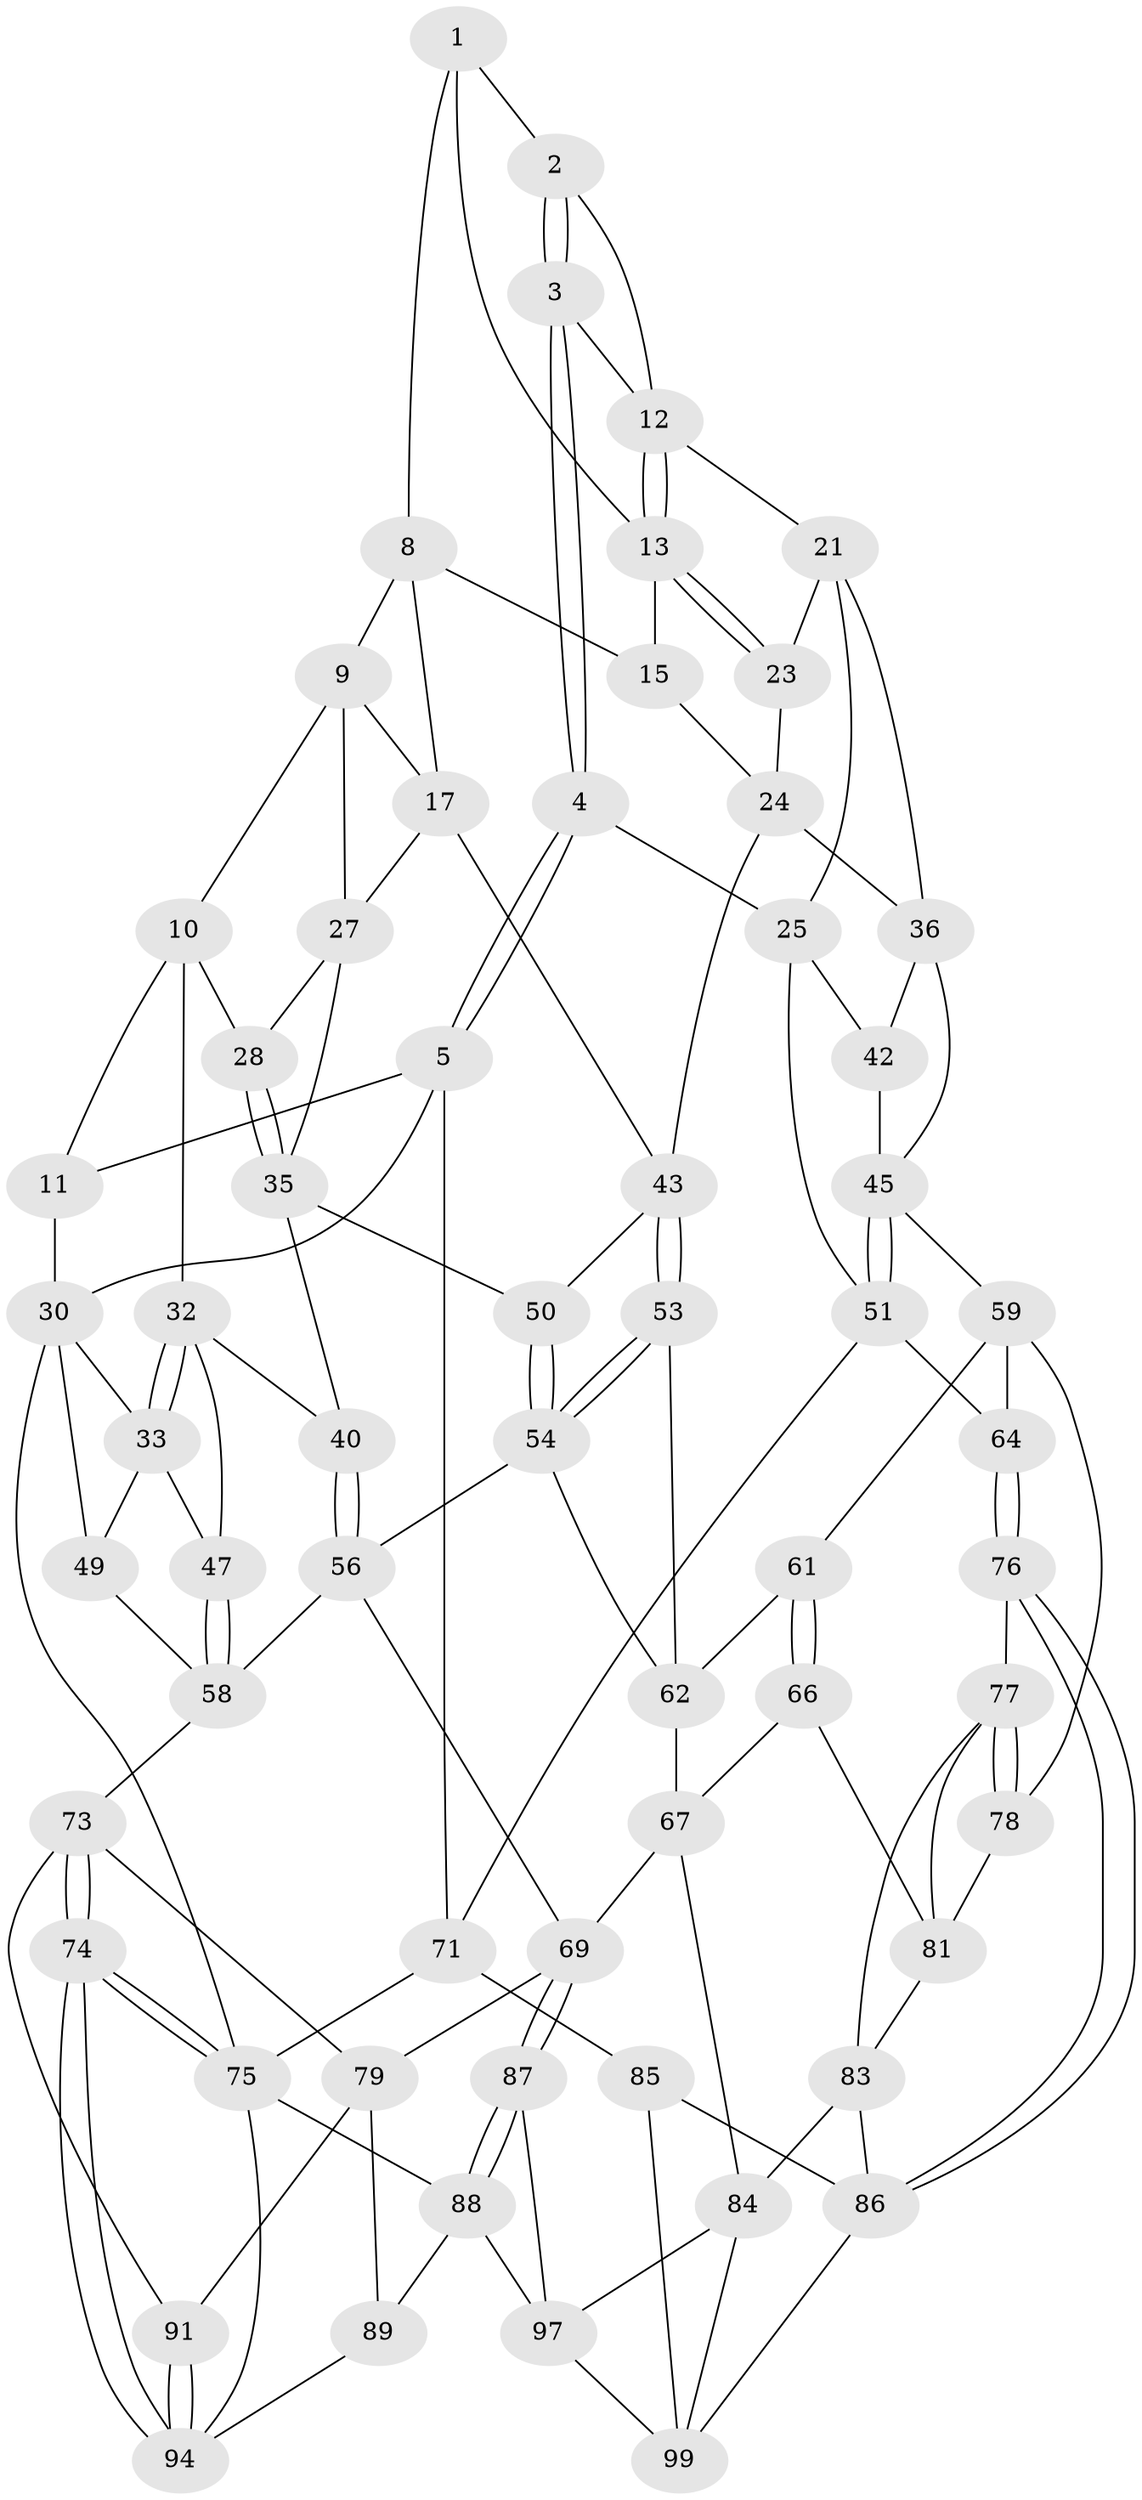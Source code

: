 // Generated by graph-tools (version 1.1) at 2025/52/02/27/25 19:52:35]
// undirected, 63 vertices, 138 edges
graph export_dot {
graph [start="1"]
  node [color=gray90,style=filled];
  1 [pos="+0.6624041881909132+0",super="+7"];
  2 [pos="+0.8617690276694309+0.058923106984070495"];
  3 [pos="+1+0"];
  4 [pos="+1+0"];
  5 [pos="+1+0",super="+6"];
  8 [pos="+0.4680784172810604+0.07839158172770896",super="+16"];
  9 [pos="+0.40916846507044663+0.0883884630378869",super="+19"];
  10 [pos="+0.018171933398685055+0",super="+29"];
  11 [pos="+0.016268568657712375+0"];
  12 [pos="+0.8300912871787273+0.1290809479558345",super="+20"];
  13 [pos="+0.8267038981716671+0.1345154059226369",super="+14"];
  15 [pos="+0.6230300016528239+0.18979628645653623"];
  17 [pos="+0.578459196457288+0.2956538287180037",super="+18"];
  21 [pos="+0.9283755413946209+0.17568941735508725",super="+22"];
  23 [pos="+0.8384623690198093+0.17636280247550706"];
  24 [pos="+0.7913211148009063+0.1951853177901901",super="+38"];
  25 [pos="+1+0.3934129589351806",super="+26"];
  27 [pos="+0.36247496680388624+0.19900623193557457",super="+34"];
  28 [pos="+0.25052270408581834+0.18178434295893872"];
  30 [pos="+0+0",super="+31"];
  32 [pos="+0.1437490617417976+0.2756808130976438",super="+41"];
  33 [pos="+0.06617852713044164+0.33956832882785754",super="+48"];
  35 [pos="+0.32578452323946944+0.36752362072014827",super="+39"];
  36 [pos="+0.8579984522622638+0.2859723016723302",super="+37"];
  40 [pos="+0.3224713068456627+0.37322581926704607"];
  42 [pos="+0.8801801771272065+0.2971610536927162"];
  43 [pos="+0.6229019927904829+0.3487264678005451",super="+44"];
  45 [pos="+0.8989483983649574+0.42038520422934955",super="+46"];
  47 [pos="+0.14205964014532724+0.4580572969644081"];
  49 [pos="+0+0.43159470855061455"];
  50 [pos="+0.4624165812511184+0.3593536314450189"];
  51 [pos="+1+0.5251950840849231",super="+52"];
  53 [pos="+0.5896762208686677+0.4428749844577062"];
  54 [pos="+0.45998603866986565+0.523204439647186",super="+55"];
  56 [pos="+0.285284926557117+0.514757869190423",super="+57"];
  58 [pos="+0.17958806317929446+0.5263728377313021",super="+63"];
  59 [pos="+0.7734342984664921+0.5505970701827899",super="+60"];
  61 [pos="+0.6355231972449624+0.5673708567915976"];
  62 [pos="+0.5952825800678346+0.5290463275848842",super="+65"];
  64 [pos="+0.9890659592502289+0.5584269653209945"];
  66 [pos="+0.5404319458434259+0.671376943465775"];
  67 [pos="+0.4774183145171464+0.6393767977278013",super="+68"];
  69 [pos="+0.35702888236110963+0.7611092355164881",super="+70"];
  71 [pos="+1+1",super="+72"];
  73 [pos="+0+0.6531865068537497",super="+80"];
  74 [pos="+0+0.728808336042533"];
  75 [pos="+0+1",super="+104"];
  76 [pos="+0.8173512178124114+0.7742600735033306"];
  77 [pos="+0.7584920296609313+0.7324051201224869",super="+92"];
  78 [pos="+0.7340662344021194+0.6999235224766542"];
  79 [pos="+0.1884890326471824+0.6642406429545582",super="+90"];
  81 [pos="+0.5921494912877157+0.7194672454130835",super="+82"];
  83 [pos="+0.49928145728774337+0.8107172469274085",super="+93"];
  84 [pos="+0.4235033663770792+0.792919463707315",super="+96"];
  85 [pos="+0.866094579685109+0.8176674720644543",super="+100"];
  86 [pos="+0.824809253934082+0.7854054363385276",super="+98"];
  87 [pos="+0.29536916901825033+0.8647231938909077"];
  88 [pos="+0.25678505184752537+0.8856587337711547",super="+103"];
  89 [pos="+0.2551190933674097+0.8856288691815725"];
  91 [pos="+0.12607760604738968+0.7717415399442188"];
  94 [pos="+0.108311002420426+0.8074533264706761",super="+95"];
  97 [pos="+0.30057828341475723+0.8682567583292297",super="+102"];
  99 [pos="+0.5805640441993523+1",super="+101"];
  1 -- 2;
  1 -- 8;
  1 -- 13;
  2 -- 3;
  2 -- 3;
  2 -- 12;
  3 -- 4;
  3 -- 4;
  3 -- 12;
  4 -- 5;
  4 -- 5;
  4 -- 25;
  5 -- 30;
  5 -- 71;
  5 -- 11;
  8 -- 9;
  8 -- 17;
  8 -- 15;
  9 -- 10;
  9 -- 27;
  9 -- 17;
  10 -- 11;
  10 -- 32;
  10 -- 28;
  11 -- 30;
  12 -- 13;
  12 -- 13;
  12 -- 21;
  13 -- 23;
  13 -- 23;
  13 -- 15;
  15 -- 24;
  17 -- 27;
  17 -- 43;
  21 -- 25;
  21 -- 36;
  21 -- 23;
  23 -- 24;
  24 -- 43;
  24 -- 36;
  25 -- 42;
  25 -- 51;
  27 -- 28;
  27 -- 35;
  28 -- 35;
  28 -- 35;
  30 -- 49;
  30 -- 75;
  30 -- 33;
  32 -- 33;
  32 -- 33;
  32 -- 40;
  32 -- 47;
  33 -- 49;
  33 -- 47;
  35 -- 40;
  35 -- 50;
  36 -- 42;
  36 -- 45;
  40 -- 56;
  40 -- 56;
  42 -- 45;
  43 -- 53;
  43 -- 53;
  43 -- 50;
  45 -- 51;
  45 -- 51;
  45 -- 59;
  47 -- 58;
  47 -- 58;
  49 -- 58;
  50 -- 54;
  50 -- 54;
  51 -- 64;
  51 -- 71;
  53 -- 54;
  53 -- 54;
  53 -- 62;
  54 -- 56;
  54 -- 62;
  56 -- 58;
  56 -- 69;
  58 -- 73;
  59 -- 64;
  59 -- 61;
  59 -- 78;
  61 -- 62;
  61 -- 66;
  61 -- 66;
  62 -- 67;
  64 -- 76;
  64 -- 76;
  66 -- 67;
  66 -- 81;
  67 -- 84;
  67 -- 69;
  69 -- 87;
  69 -- 87;
  69 -- 79;
  71 -- 75;
  71 -- 85 [weight=2];
  73 -- 74;
  73 -- 74;
  73 -- 91;
  73 -- 79;
  74 -- 75;
  74 -- 75;
  74 -- 94;
  74 -- 94;
  75 -- 88;
  75 -- 94;
  76 -- 77;
  76 -- 86;
  76 -- 86;
  77 -- 78;
  77 -- 78;
  77 -- 81;
  77 -- 83;
  78 -- 81;
  79 -- 89;
  79 -- 91;
  81 -- 83;
  83 -- 84;
  83 -- 86;
  84 -- 97;
  84 -- 99;
  85 -- 86;
  85 -- 99;
  86 -- 99;
  87 -- 88;
  87 -- 88;
  87 -- 97;
  88 -- 89;
  88 -- 97;
  89 -- 94;
  91 -- 94;
  91 -- 94;
  97 -- 99;
}
